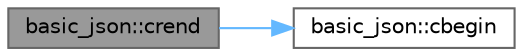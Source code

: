 digraph "basic_json::crend"
{
 // LATEX_PDF_SIZE
  bgcolor="transparent";
  edge [fontname=Helvetica,fontsize=10,labelfontname=Helvetica,labelfontsize=10];
  node [fontname=Helvetica,fontsize=10,shape=box,height=0.2,width=0.4];
  rankdir="LR";
  Node1 [id="Node000001",label="basic_json::crend",height=0.2,width=0.4,color="gray40", fillcolor="grey60", style="filled", fontcolor="black",tooltip="returns a const reverse iterator to one before the first"];
  Node1 -> Node2 [id="edge1_Node000001_Node000002",color="steelblue1",style="solid",tooltip=" "];
  Node2 [id="Node000002",label="basic_json::cbegin",height=0.2,width=0.4,color="grey40", fillcolor="white", style="filled",URL="$classbasic__json.html#a9ab2ece6530b3b2be5b876f80c68dc78",tooltip="returns a const iterator to the first element"];
}
